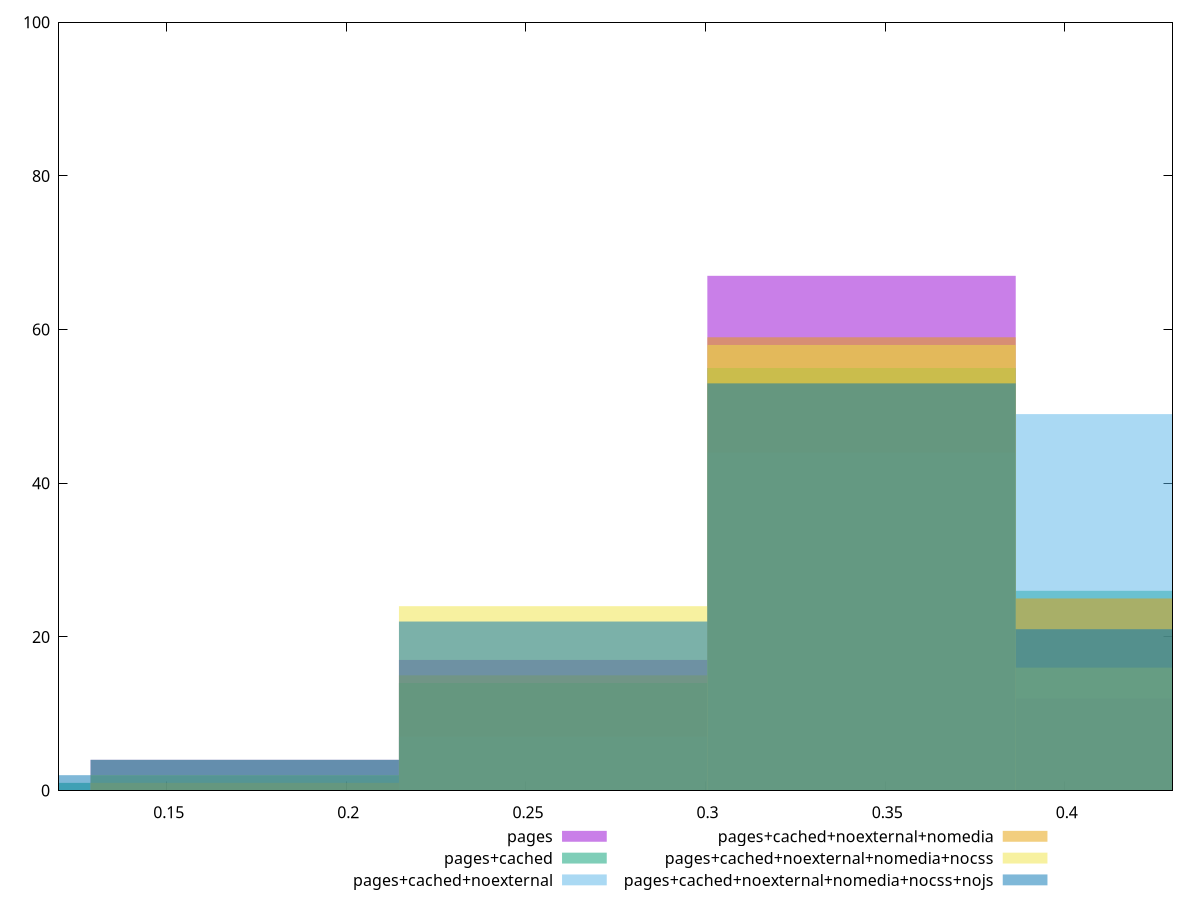 reset

$pages <<EOF
0.17171342133379555 4
0.25757013200069334 17
0.3434268426675911 67
0.42928355333448887 12
EOF

$pagesCached <<EOF
0.3434268426675911 55
0.42928355333448887 26
0.25757013200069334 14
0.08585671066689778 1
0.17171342133379555 4
EOF

$pagesCachedNoexternal <<EOF
0.3434268426675911 44
0.42928355333448887 49
0.25757013200069334 7
EOF

$pagesCachedNoexternalNomedia <<EOF
0.3434268426675911 59
0.25757013200069334 15
0.42928355333448887 25
0.17171342133379555 1
EOF

$pagesCachedNoexternalNomediaNocss <<EOF
0.3434268426675911 58
0.42928355333448887 16
0.25757013200069334 24
0.17171342133379555 2
EOF

$pagesCachedNoexternalNomediaNocssNojs <<EOF
0.3434268426675911 53
0.25757013200069334 22
0.42928355333448887 21
0.17171342133379555 2
0.08585671066689778 2
EOF

set key outside below
set boxwidth 0.08585671066689778
set xrange [0.12:0.43]
set yrange [0:100]
set trange [0:100]
set style fill transparent solid 0.5 noborder
set terminal svg size 640, 540 enhanced background rgb 'white'
set output "reprap/meta/score/comparison/histogram/all_raw.svg"

plot $pages title "pages" with boxes, \
     $pagesCached title "pages+cached" with boxes, \
     $pagesCachedNoexternal title "pages+cached+noexternal" with boxes, \
     $pagesCachedNoexternalNomedia title "pages+cached+noexternal+nomedia" with boxes, \
     $pagesCachedNoexternalNomediaNocss title "pages+cached+noexternal+nomedia+nocss" with boxes, \
     $pagesCachedNoexternalNomediaNocssNojs title "pages+cached+noexternal+nomedia+nocss+nojs" with boxes

reset
